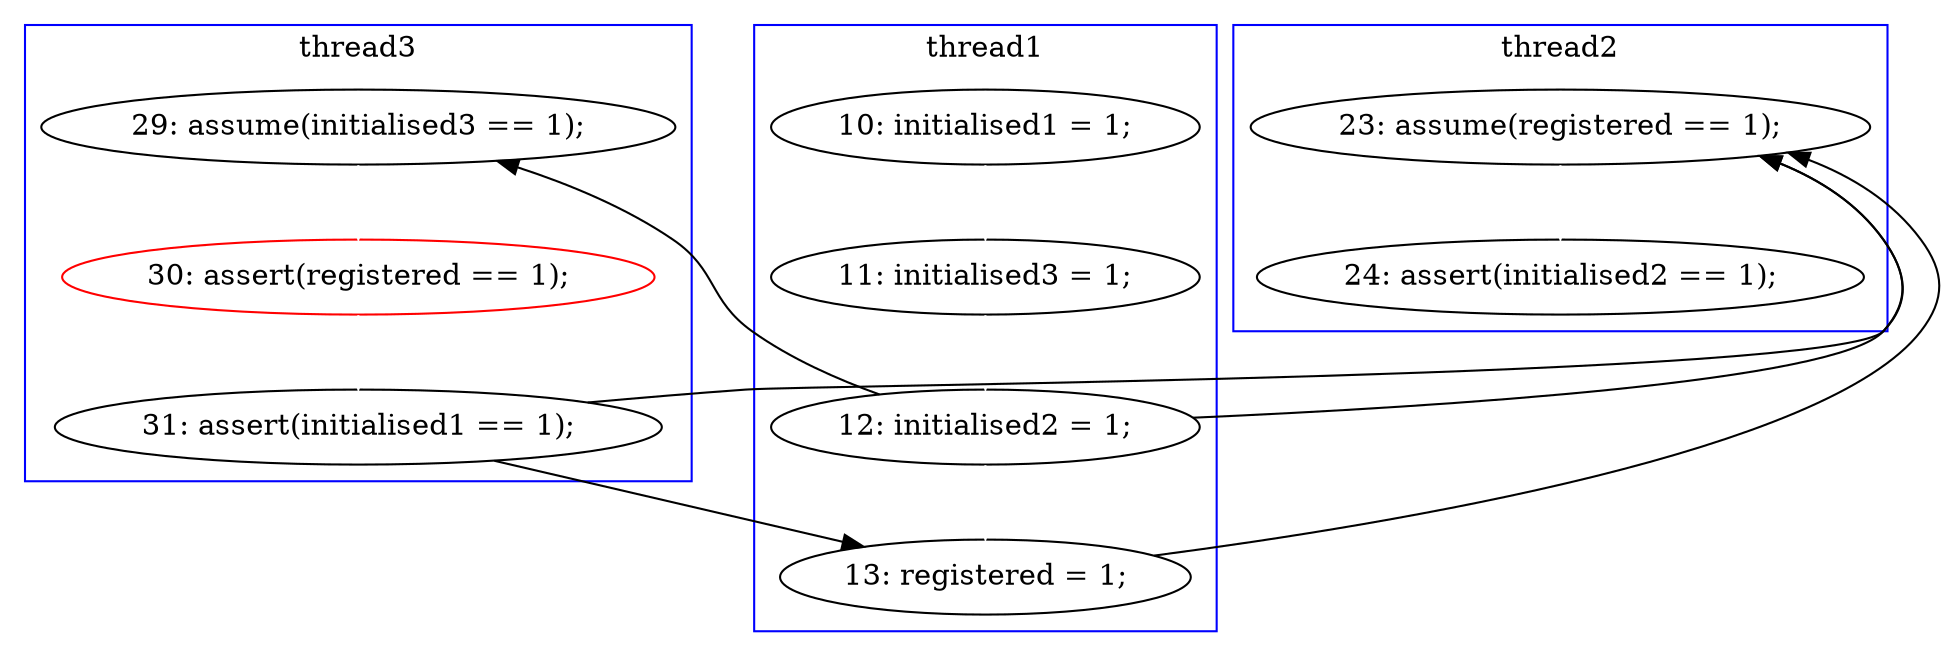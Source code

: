 digraph Counterexample {
	15 -> 16 [color = white, style = solid]
	10 -> 15 [color = white, style = solid]
	19 -> 22 [color = black, style = solid, constraint = false]
	22 -> 24 [color = black, style = solid, constraint = false]
	17 -> 18 [color = white, style = solid]
	16 -> 22 [color = white, style = solid]
	19 -> 24 [color = black, style = solid, constraint = false]
	18 -> 19 [color = white, style = solid]
	16 -> 17 [color = black, style = solid, constraint = false]
	24 -> 25 [color = white, style = solid]
	16 -> 24 [color = black, style = solid, constraint = false]
	subgraph cluster3 {
		label = thread3
		color = blue
		17  [label = "29: assume(initialised3 == 1);"]
		18  [label = "30: assert(registered == 1);", color = red]
		19  [label = "31: assert(initialised1 == 1);"]
	}
	subgraph cluster2 {
		label = thread2
		color = blue
		25  [label = "24: assert(initialised2 == 1);"]
		24  [label = "23: assume(registered == 1);"]
	}
	subgraph cluster1 {
		label = thread1
		color = blue
		16  [label = "12: initialised2 = 1;"]
		22  [label = "13: registered = 1;"]
		10  [label = "10: initialised1 = 1;"]
		15  [label = "11: initialised3 = 1;"]
	}
}